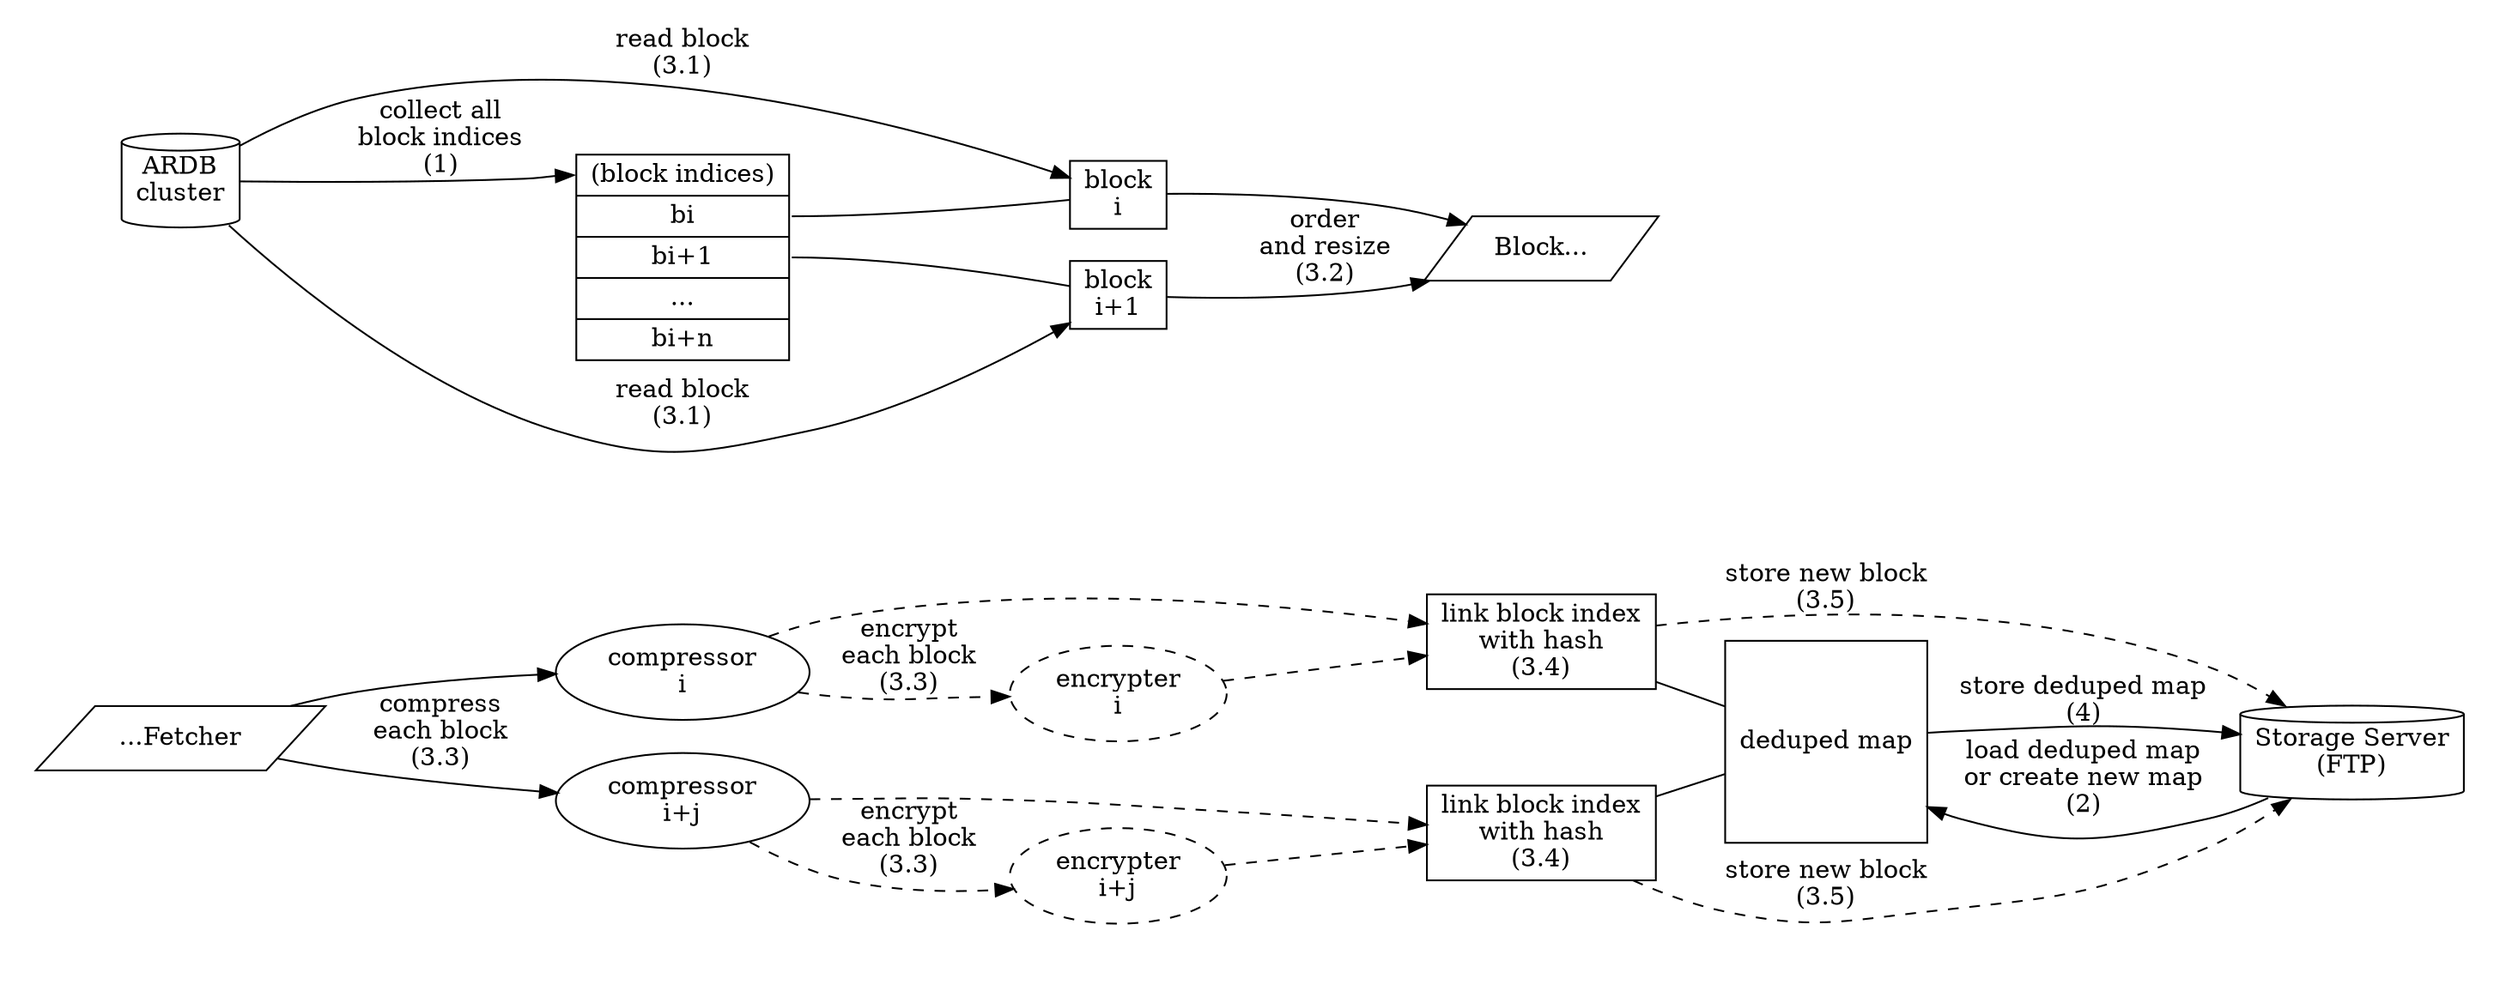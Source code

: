 digraph {
    rankdir = "LR"

    subgraph clusterPartB {
    style = "invis"

    blockFetcherOut [
        label = "...Fetcher"
        shape = "parallelogram"
    ]
    compressor1 [
        label = "compressor\ni"
    ]
    compressor2 [
        label = "compressor\ni+j"
    ]
    blockFetcherOut -> compressor1
    blockFetcherOut -> compressor2 [
        label = "compress\neach block\n(3.3)"
    ]

    encrypter1 [
        label = "encrypter\ni"
        style = "dashed"
    ]
    encrypter2 [
        label = "encrypter\ni+j"
        style = "dashed"
    ]
    compressor1 -> encrypter1 [
        label = "encrypt\neach block\n(3.3)"
        style = "dashed"
    ]
    compressor2 -> encrypter2 [
        label = "encrypt\neach block\n(3.3)"
        style = "dashed"
    ]

    compressor1 -> indexHashLinker1 [
        style = "dashed"
    ]
    compressor2 -> indexHashLinker2 [
        style = "dashed"
    ]

    indexHashLinker1 [
        shape = "rectangle"
        label = "link block index\nwith hash\n(3.4)"
    ]
    indexHashLinker2 [
        shape = "rectangle"
        label = "link block index\nwith hash\n(3.4)"
    ]
    encrypter1 -> indexHashLinker1 [
        style = "dashed"
    ]
    encrypter2 -> indexHashLinker2 [
        style = "dashed"
    ]

    dedupedMap [
        label = "deduped map"
        shape = "square"
    ]
    storageServer [
        shape = "cylinder"
        label = "Storage Server\n(FTP)"
    ]
    dedupedMap -> storageServer [
        label = "store deduped map\n(4)"
    ]
    storageServer -> dedupedMap [
        label = "load deduped map\nor create new map\n(2)"
    ]

    indexHashLinker1 -> dedupedMap [ dir = "none" ]
    indexHashLinker2 -> dedupedMap [ dir = "none" ]

    indexHashLinker1 -> storageServer [
        label = "store new block\n(3.5)"
        style = "dashed"
    ]
    indexHashLinker2-> storageServer [
        label = "store new block\n(3.5)"
        style = "dashed"
    ]

    }

    subgraph clusterPartA {
    style = "invis"

    ardbCluster [
        shape = "cylinder"
        label = "ARDB\ncluster"
    ]

    blockIndices [
        shape = "record"
        label = "<t> (block indices) | <1> bi | <2> bi+1 | <3> ... | <4> bi+n"
    ]
    block1 [
        label = "block\ni"
        shape = "rectangle"
    ]
    block2 [
        label = "block\ni+1"
        shape = "rectangle"
    ]

    ardbCluster -> blockIndices:t [
        label = "collect all\nblock indices\n(1)"
    ]

    ardbCluster -> block1 [
        label = "read block\n(3.1)"
    ]
    ardbCluster -> block2 [
        label = "read block\n(3.1)"
    ]

    blockIndices:1 -> block1 [ dir = "none" ]
    blockIndices:2 -> block2 [ dir = "none" ]

    blockFetcherIn [
        label = "Block..."
        shape = "parallelogram"
    ]
    block1 -> blockFetcherIn
    block2 -> blockFetcherIn [
        label = "order\nand resize\n(3.2)"
    ]
    
    }
}